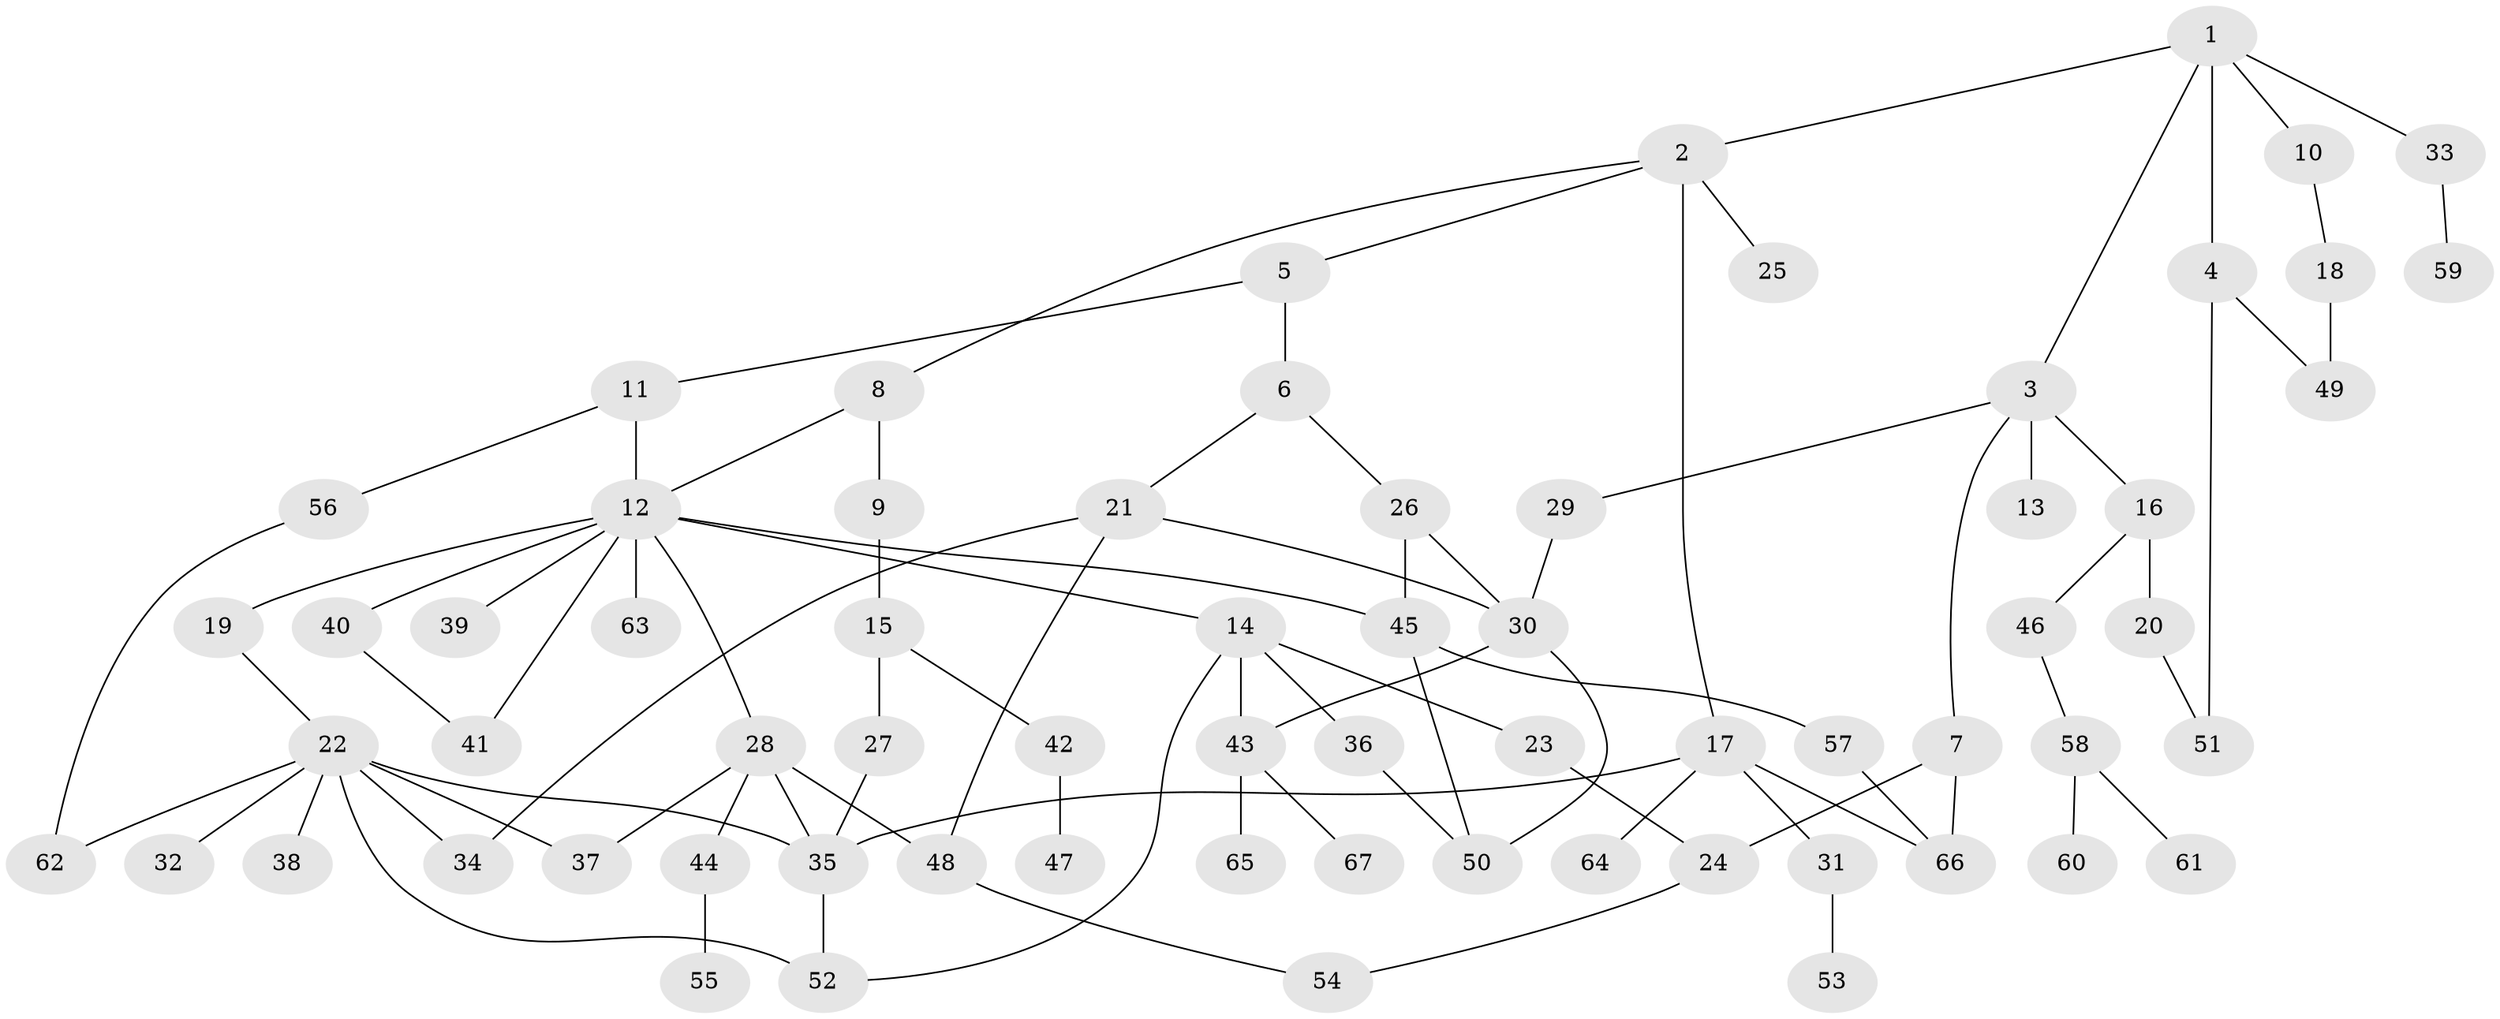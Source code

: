 // Generated by graph-tools (version 1.1) at 2025/13/03/09/25 04:13:29]
// undirected, 67 vertices, 89 edges
graph export_dot {
graph [start="1"]
  node [color=gray90,style=filled];
  1;
  2;
  3;
  4;
  5;
  6;
  7;
  8;
  9;
  10;
  11;
  12;
  13;
  14;
  15;
  16;
  17;
  18;
  19;
  20;
  21;
  22;
  23;
  24;
  25;
  26;
  27;
  28;
  29;
  30;
  31;
  32;
  33;
  34;
  35;
  36;
  37;
  38;
  39;
  40;
  41;
  42;
  43;
  44;
  45;
  46;
  47;
  48;
  49;
  50;
  51;
  52;
  53;
  54;
  55;
  56;
  57;
  58;
  59;
  60;
  61;
  62;
  63;
  64;
  65;
  66;
  67;
  1 -- 2;
  1 -- 3;
  1 -- 4;
  1 -- 10;
  1 -- 33;
  2 -- 5;
  2 -- 8;
  2 -- 17;
  2 -- 25;
  3 -- 7;
  3 -- 13;
  3 -- 16;
  3 -- 29;
  4 -- 51;
  4 -- 49;
  5 -- 6;
  5 -- 11;
  6 -- 21;
  6 -- 26;
  7 -- 66;
  7 -- 24;
  8 -- 9;
  8 -- 12;
  9 -- 15;
  10 -- 18;
  11 -- 12;
  11 -- 56;
  12 -- 14;
  12 -- 19;
  12 -- 28;
  12 -- 39;
  12 -- 40;
  12 -- 45;
  12 -- 63;
  12 -- 41;
  14 -- 23;
  14 -- 36;
  14 -- 43;
  14 -- 52;
  15 -- 27;
  15 -- 42;
  16 -- 20;
  16 -- 46;
  17 -- 31;
  17 -- 64;
  17 -- 35;
  17 -- 66;
  18 -- 49;
  19 -- 22;
  20 -- 51;
  21 -- 34;
  21 -- 48;
  21 -- 30;
  22 -- 32;
  22 -- 38;
  22 -- 62;
  22 -- 52;
  22 -- 34;
  22 -- 37;
  22 -- 35;
  23 -- 24;
  24 -- 54;
  26 -- 30;
  26 -- 45;
  27 -- 35;
  28 -- 37;
  28 -- 44;
  28 -- 48;
  28 -- 35;
  29 -- 30;
  30 -- 43;
  30 -- 50;
  31 -- 53;
  33 -- 59;
  35 -- 52;
  36 -- 50;
  40 -- 41;
  42 -- 47;
  43 -- 65;
  43 -- 67;
  44 -- 55;
  45 -- 57;
  45 -- 50;
  46 -- 58;
  48 -- 54;
  56 -- 62;
  57 -- 66;
  58 -- 60;
  58 -- 61;
}
